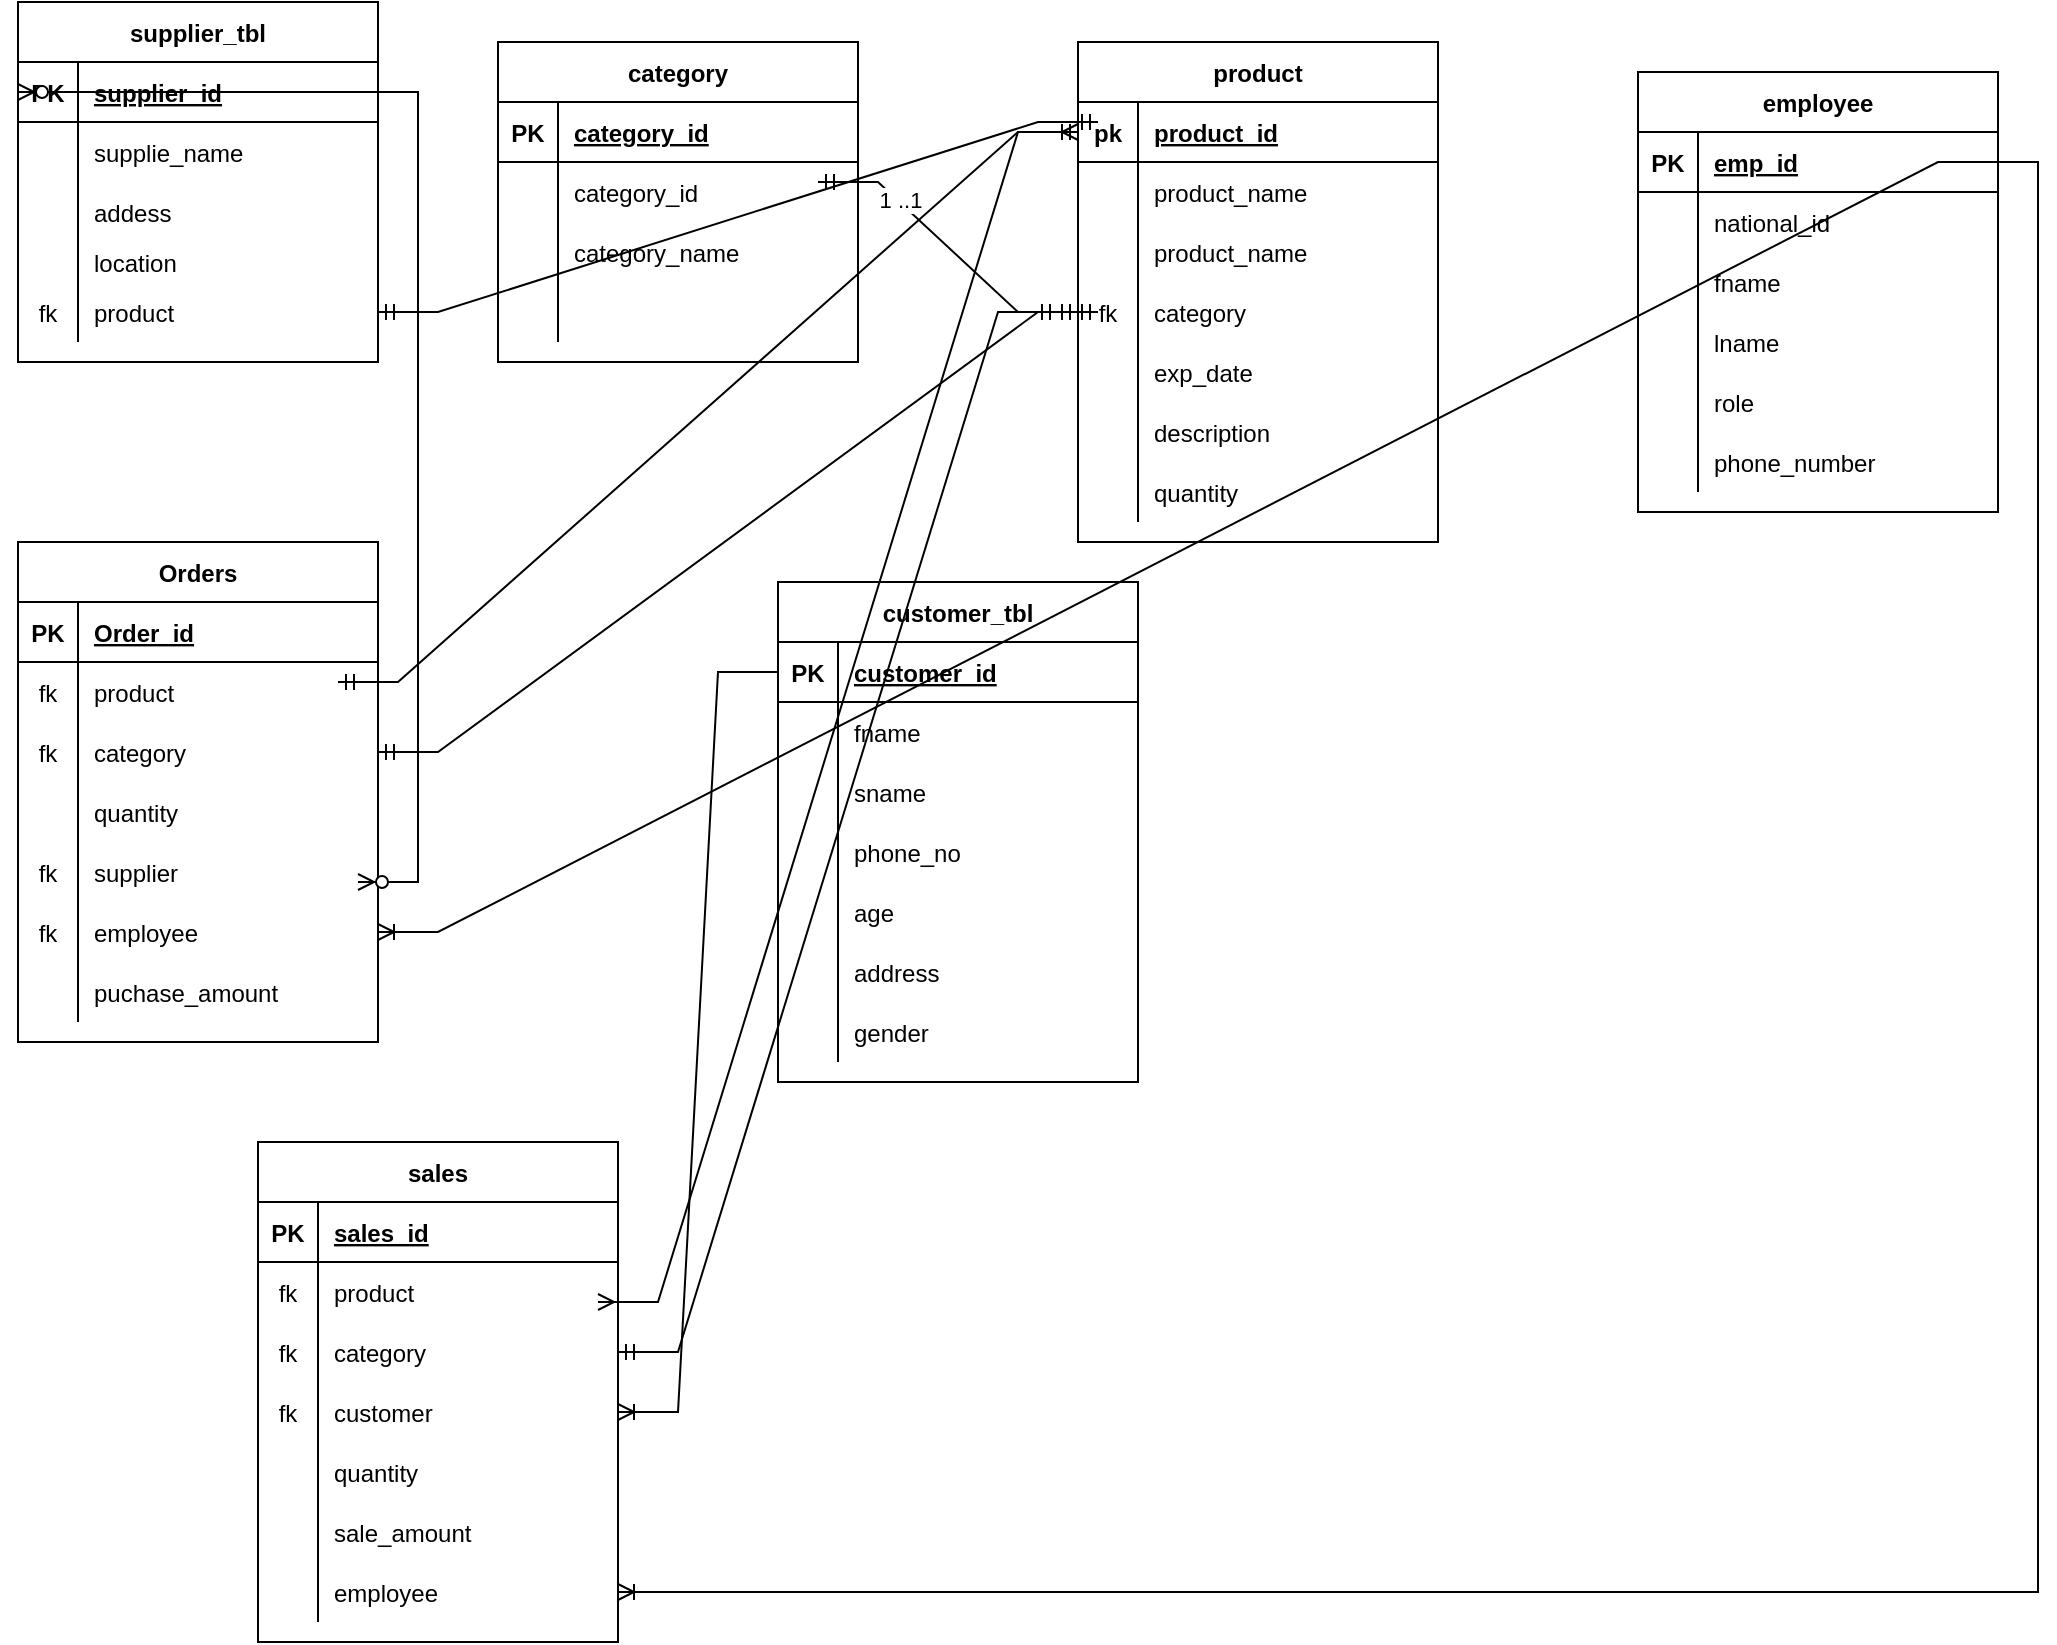 <mxfile version="20.0.1" type="github">
  <diagram id="qyhTEvC6FhaP8bYYuJGq" name="Page-1">
    <mxGraphModel dx="1551" dy="895" grid="1" gridSize="10" guides="1" tooltips="1" connect="1" arrows="1" fold="1" page="1" pageScale="1" pageWidth="3300" pageHeight="4681" math="0" shadow="0">
      <root>
        <mxCell id="0" />
        <mxCell id="1" parent="0" />
        <mxCell id="IPja_RcCMSEiAwIyLmrl-1" value="supplier_tbl" style="shape=table;startSize=30;container=1;collapsible=1;childLayout=tableLayout;fixedRows=1;rowLines=0;fontStyle=1;align=center;resizeLast=1;" parent="1" vertex="1">
          <mxGeometry x="30" y="20" width="180" height="180" as="geometry" />
        </mxCell>
        <mxCell id="IPja_RcCMSEiAwIyLmrl-2" value="" style="shape=tableRow;horizontal=0;startSize=0;swimlaneHead=0;swimlaneBody=0;fillColor=none;collapsible=0;dropTarget=0;points=[[0,0.5],[1,0.5]];portConstraint=eastwest;top=0;left=0;right=0;bottom=1;" parent="IPja_RcCMSEiAwIyLmrl-1" vertex="1">
          <mxGeometry y="30" width="180" height="30" as="geometry" />
        </mxCell>
        <mxCell id="IPja_RcCMSEiAwIyLmrl-3" value="PK" style="shape=partialRectangle;connectable=0;fillColor=none;top=0;left=0;bottom=0;right=0;fontStyle=1;overflow=hidden;" parent="IPja_RcCMSEiAwIyLmrl-2" vertex="1">
          <mxGeometry width="30" height="30" as="geometry">
            <mxRectangle width="30" height="30" as="alternateBounds" />
          </mxGeometry>
        </mxCell>
        <mxCell id="IPja_RcCMSEiAwIyLmrl-4" value="supplier_id" style="shape=partialRectangle;connectable=0;fillColor=none;top=0;left=0;bottom=0;right=0;align=left;spacingLeft=6;fontStyle=5;overflow=hidden;" parent="IPja_RcCMSEiAwIyLmrl-2" vertex="1">
          <mxGeometry x="30" width="150" height="30" as="geometry">
            <mxRectangle width="150" height="30" as="alternateBounds" />
          </mxGeometry>
        </mxCell>
        <mxCell id="IPja_RcCMSEiAwIyLmrl-5" value="" style="shape=tableRow;horizontal=0;startSize=0;swimlaneHead=0;swimlaneBody=0;fillColor=none;collapsible=0;dropTarget=0;points=[[0,0.5],[1,0.5]];portConstraint=eastwest;top=0;left=0;right=0;bottom=0;" parent="IPja_RcCMSEiAwIyLmrl-1" vertex="1">
          <mxGeometry y="60" width="180" height="30" as="geometry" />
        </mxCell>
        <mxCell id="IPja_RcCMSEiAwIyLmrl-6" value="" style="shape=partialRectangle;connectable=0;fillColor=none;top=0;left=0;bottom=0;right=0;editable=1;overflow=hidden;" parent="IPja_RcCMSEiAwIyLmrl-5" vertex="1">
          <mxGeometry width="30" height="30" as="geometry">
            <mxRectangle width="30" height="30" as="alternateBounds" />
          </mxGeometry>
        </mxCell>
        <mxCell id="IPja_RcCMSEiAwIyLmrl-7" value="supplie_name" style="shape=partialRectangle;connectable=0;fillColor=none;top=0;left=0;bottom=0;right=0;align=left;spacingLeft=6;overflow=hidden;" parent="IPja_RcCMSEiAwIyLmrl-5" vertex="1">
          <mxGeometry x="30" width="150" height="30" as="geometry">
            <mxRectangle width="150" height="30" as="alternateBounds" />
          </mxGeometry>
        </mxCell>
        <mxCell id="IPja_RcCMSEiAwIyLmrl-8" value="" style="shape=tableRow;horizontal=0;startSize=0;swimlaneHead=0;swimlaneBody=0;fillColor=none;collapsible=0;dropTarget=0;points=[[0,0.5],[1,0.5]];portConstraint=eastwest;top=0;left=0;right=0;bottom=0;" parent="IPja_RcCMSEiAwIyLmrl-1" vertex="1">
          <mxGeometry y="90" width="180" height="30" as="geometry" />
        </mxCell>
        <mxCell id="IPja_RcCMSEiAwIyLmrl-9" value="" style="shape=partialRectangle;connectable=0;fillColor=none;top=0;left=0;bottom=0;right=0;editable=1;overflow=hidden;" parent="IPja_RcCMSEiAwIyLmrl-8" vertex="1">
          <mxGeometry width="30" height="30" as="geometry">
            <mxRectangle width="30" height="30" as="alternateBounds" />
          </mxGeometry>
        </mxCell>
        <mxCell id="IPja_RcCMSEiAwIyLmrl-10" value="addess" style="shape=partialRectangle;connectable=0;fillColor=none;top=0;left=0;bottom=0;right=0;align=left;spacingLeft=6;overflow=hidden;" parent="IPja_RcCMSEiAwIyLmrl-8" vertex="1">
          <mxGeometry x="30" width="150" height="30" as="geometry">
            <mxRectangle width="150" height="30" as="alternateBounds" />
          </mxGeometry>
        </mxCell>
        <mxCell id="IPja_RcCMSEiAwIyLmrl-11" value="" style="shape=tableRow;horizontal=0;startSize=0;swimlaneHead=0;swimlaneBody=0;fillColor=none;collapsible=0;dropTarget=0;points=[[0,0.5],[1,0.5]];portConstraint=eastwest;top=0;left=0;right=0;bottom=0;" parent="IPja_RcCMSEiAwIyLmrl-1" vertex="1">
          <mxGeometry y="120" width="180" height="20" as="geometry" />
        </mxCell>
        <mxCell id="IPja_RcCMSEiAwIyLmrl-12" value="" style="shape=partialRectangle;connectable=0;fillColor=none;top=0;left=0;bottom=0;right=0;editable=1;overflow=hidden;" parent="IPja_RcCMSEiAwIyLmrl-11" vertex="1">
          <mxGeometry width="30" height="20" as="geometry">
            <mxRectangle width="30" height="20" as="alternateBounds" />
          </mxGeometry>
        </mxCell>
        <mxCell id="IPja_RcCMSEiAwIyLmrl-13" value="location" style="shape=partialRectangle;connectable=0;fillColor=none;top=0;left=0;bottom=0;right=0;align=left;spacingLeft=6;overflow=hidden;" parent="IPja_RcCMSEiAwIyLmrl-11" vertex="1">
          <mxGeometry x="30" width="150" height="20" as="geometry">
            <mxRectangle width="150" height="20" as="alternateBounds" />
          </mxGeometry>
        </mxCell>
        <mxCell id="IPja_RcCMSEiAwIyLmrl-15" value="" style="shape=tableRow;horizontal=0;startSize=0;swimlaneHead=0;swimlaneBody=0;fillColor=none;collapsible=0;dropTarget=0;points=[[0,0.5],[1,0.5]];portConstraint=eastwest;top=0;left=0;right=0;bottom=0;" parent="IPja_RcCMSEiAwIyLmrl-1" vertex="1">
          <mxGeometry y="140" width="180" height="30" as="geometry" />
        </mxCell>
        <mxCell id="IPja_RcCMSEiAwIyLmrl-16" value="fk" style="shape=partialRectangle;connectable=0;fillColor=none;top=0;left=0;bottom=0;right=0;editable=1;overflow=hidden;" parent="IPja_RcCMSEiAwIyLmrl-15" vertex="1">
          <mxGeometry width="30" height="30" as="geometry">
            <mxRectangle width="30" height="30" as="alternateBounds" />
          </mxGeometry>
        </mxCell>
        <mxCell id="IPja_RcCMSEiAwIyLmrl-17" value="product" style="shape=partialRectangle;connectable=0;fillColor=none;top=0;left=0;bottom=0;right=0;align=left;spacingLeft=6;overflow=hidden;" parent="IPja_RcCMSEiAwIyLmrl-15" vertex="1">
          <mxGeometry x="30" width="150" height="30" as="geometry">
            <mxRectangle width="150" height="30" as="alternateBounds" />
          </mxGeometry>
        </mxCell>
        <mxCell id="IPja_RcCMSEiAwIyLmrl-18" value="category" style="shape=table;startSize=30;container=1;collapsible=1;childLayout=tableLayout;fixedRows=1;rowLines=0;fontStyle=1;align=center;resizeLast=1;" parent="1" vertex="1">
          <mxGeometry x="270" y="40" width="180" height="160" as="geometry" />
        </mxCell>
        <mxCell id="IPja_RcCMSEiAwIyLmrl-19" value="" style="shape=tableRow;horizontal=0;startSize=0;swimlaneHead=0;swimlaneBody=0;fillColor=none;collapsible=0;dropTarget=0;points=[[0,0.5],[1,0.5]];portConstraint=eastwest;top=0;left=0;right=0;bottom=1;" parent="IPja_RcCMSEiAwIyLmrl-18" vertex="1">
          <mxGeometry y="30" width="180" height="30" as="geometry" />
        </mxCell>
        <mxCell id="IPja_RcCMSEiAwIyLmrl-20" value="PK" style="shape=partialRectangle;connectable=0;fillColor=none;top=0;left=0;bottom=0;right=0;fontStyle=1;overflow=hidden;" parent="IPja_RcCMSEiAwIyLmrl-19" vertex="1">
          <mxGeometry width="30" height="30" as="geometry">
            <mxRectangle width="30" height="30" as="alternateBounds" />
          </mxGeometry>
        </mxCell>
        <mxCell id="IPja_RcCMSEiAwIyLmrl-21" value="category_id" style="shape=partialRectangle;connectable=0;fillColor=none;top=0;left=0;bottom=0;right=0;align=left;spacingLeft=6;fontStyle=5;overflow=hidden;" parent="IPja_RcCMSEiAwIyLmrl-19" vertex="1">
          <mxGeometry x="30" width="150" height="30" as="geometry">
            <mxRectangle width="150" height="30" as="alternateBounds" />
          </mxGeometry>
        </mxCell>
        <mxCell id="IPja_RcCMSEiAwIyLmrl-22" value="" style="shape=tableRow;horizontal=0;startSize=0;swimlaneHead=0;swimlaneBody=0;fillColor=none;collapsible=0;dropTarget=0;points=[[0,0.5],[1,0.5]];portConstraint=eastwest;top=0;left=0;right=0;bottom=0;" parent="IPja_RcCMSEiAwIyLmrl-18" vertex="1">
          <mxGeometry y="60" width="180" height="30" as="geometry" />
        </mxCell>
        <mxCell id="IPja_RcCMSEiAwIyLmrl-23" value="" style="shape=partialRectangle;connectable=0;fillColor=none;top=0;left=0;bottom=0;right=0;editable=1;overflow=hidden;" parent="IPja_RcCMSEiAwIyLmrl-22" vertex="1">
          <mxGeometry width="30" height="30" as="geometry">
            <mxRectangle width="30" height="30" as="alternateBounds" />
          </mxGeometry>
        </mxCell>
        <mxCell id="IPja_RcCMSEiAwIyLmrl-24" value="category_id" style="shape=partialRectangle;connectable=0;fillColor=none;top=0;left=0;bottom=0;right=0;align=left;spacingLeft=6;overflow=hidden;" parent="IPja_RcCMSEiAwIyLmrl-22" vertex="1">
          <mxGeometry x="30" width="150" height="30" as="geometry">
            <mxRectangle width="150" height="30" as="alternateBounds" />
          </mxGeometry>
        </mxCell>
        <mxCell id="IPja_RcCMSEiAwIyLmrl-25" value="" style="shape=tableRow;horizontal=0;startSize=0;swimlaneHead=0;swimlaneBody=0;fillColor=none;collapsible=0;dropTarget=0;points=[[0,0.5],[1,0.5]];portConstraint=eastwest;top=0;left=0;right=0;bottom=0;" parent="IPja_RcCMSEiAwIyLmrl-18" vertex="1">
          <mxGeometry y="90" width="180" height="30" as="geometry" />
        </mxCell>
        <mxCell id="IPja_RcCMSEiAwIyLmrl-26" value="" style="shape=partialRectangle;connectable=0;fillColor=none;top=0;left=0;bottom=0;right=0;editable=1;overflow=hidden;" parent="IPja_RcCMSEiAwIyLmrl-25" vertex="1">
          <mxGeometry width="30" height="30" as="geometry">
            <mxRectangle width="30" height="30" as="alternateBounds" />
          </mxGeometry>
        </mxCell>
        <mxCell id="IPja_RcCMSEiAwIyLmrl-27" value="category_name" style="shape=partialRectangle;connectable=0;fillColor=none;top=0;left=0;bottom=0;right=0;align=left;spacingLeft=6;overflow=hidden;" parent="IPja_RcCMSEiAwIyLmrl-25" vertex="1">
          <mxGeometry x="30" width="150" height="30" as="geometry">
            <mxRectangle width="150" height="30" as="alternateBounds" />
          </mxGeometry>
        </mxCell>
        <mxCell id="IPja_RcCMSEiAwIyLmrl-28" value="" style="shape=tableRow;horizontal=0;startSize=0;swimlaneHead=0;swimlaneBody=0;fillColor=none;collapsible=0;dropTarget=0;points=[[0,0.5],[1,0.5]];portConstraint=eastwest;top=0;left=0;right=0;bottom=0;" parent="IPja_RcCMSEiAwIyLmrl-18" vertex="1">
          <mxGeometry y="120" width="180" height="30" as="geometry" />
        </mxCell>
        <mxCell id="IPja_RcCMSEiAwIyLmrl-29" value="" style="shape=partialRectangle;connectable=0;fillColor=none;top=0;left=0;bottom=0;right=0;editable=1;overflow=hidden;" parent="IPja_RcCMSEiAwIyLmrl-28" vertex="1">
          <mxGeometry width="30" height="30" as="geometry">
            <mxRectangle width="30" height="30" as="alternateBounds" />
          </mxGeometry>
        </mxCell>
        <mxCell id="IPja_RcCMSEiAwIyLmrl-30" value="" style="shape=partialRectangle;connectable=0;fillColor=none;top=0;left=0;bottom=0;right=0;align=left;spacingLeft=6;overflow=hidden;" parent="IPja_RcCMSEiAwIyLmrl-28" vertex="1">
          <mxGeometry x="30" width="150" height="30" as="geometry">
            <mxRectangle width="150" height="30" as="alternateBounds" />
          </mxGeometry>
        </mxCell>
        <mxCell id="IPja_RcCMSEiAwIyLmrl-31" value="product" style="shape=table;startSize=30;container=1;collapsible=1;childLayout=tableLayout;fixedRows=1;rowLines=0;fontStyle=1;align=center;resizeLast=1;" parent="1" vertex="1">
          <mxGeometry x="560" y="40" width="180" height="250" as="geometry" />
        </mxCell>
        <mxCell id="IPja_RcCMSEiAwIyLmrl-32" value="" style="shape=tableRow;horizontal=0;startSize=0;swimlaneHead=0;swimlaneBody=0;fillColor=none;collapsible=0;dropTarget=0;points=[[0,0.5],[1,0.5]];portConstraint=eastwest;top=0;left=0;right=0;bottom=1;" parent="IPja_RcCMSEiAwIyLmrl-31" vertex="1">
          <mxGeometry y="30" width="180" height="30" as="geometry" />
        </mxCell>
        <mxCell id="IPja_RcCMSEiAwIyLmrl-33" value="pk" style="shape=partialRectangle;connectable=0;fillColor=none;top=0;left=0;bottom=0;right=0;fontStyle=1;overflow=hidden;" parent="IPja_RcCMSEiAwIyLmrl-32" vertex="1">
          <mxGeometry width="30" height="30" as="geometry">
            <mxRectangle width="30" height="30" as="alternateBounds" />
          </mxGeometry>
        </mxCell>
        <mxCell id="IPja_RcCMSEiAwIyLmrl-34" value="product_id" style="shape=partialRectangle;connectable=0;fillColor=none;top=0;left=0;bottom=0;right=0;align=left;spacingLeft=6;fontStyle=5;overflow=hidden;" parent="IPja_RcCMSEiAwIyLmrl-32" vertex="1">
          <mxGeometry x="30" width="150" height="30" as="geometry">
            <mxRectangle width="150" height="30" as="alternateBounds" />
          </mxGeometry>
        </mxCell>
        <mxCell id="IPja_RcCMSEiAwIyLmrl-35" value="" style="shape=tableRow;horizontal=0;startSize=0;swimlaneHead=0;swimlaneBody=0;fillColor=none;collapsible=0;dropTarget=0;points=[[0,0.5],[1,0.5]];portConstraint=eastwest;top=0;left=0;right=0;bottom=0;" parent="IPja_RcCMSEiAwIyLmrl-31" vertex="1">
          <mxGeometry y="60" width="180" height="30" as="geometry" />
        </mxCell>
        <mxCell id="IPja_RcCMSEiAwIyLmrl-36" value="" style="shape=partialRectangle;connectable=0;fillColor=none;top=0;left=0;bottom=0;right=0;editable=1;overflow=hidden;" parent="IPja_RcCMSEiAwIyLmrl-35" vertex="1">
          <mxGeometry width="30" height="30" as="geometry">
            <mxRectangle width="30" height="30" as="alternateBounds" />
          </mxGeometry>
        </mxCell>
        <mxCell id="IPja_RcCMSEiAwIyLmrl-37" value="product_name" style="shape=partialRectangle;connectable=0;fillColor=none;top=0;left=0;bottom=0;right=0;align=left;spacingLeft=6;overflow=hidden;" parent="IPja_RcCMSEiAwIyLmrl-35" vertex="1">
          <mxGeometry x="30" width="150" height="30" as="geometry">
            <mxRectangle width="150" height="30" as="alternateBounds" />
          </mxGeometry>
        </mxCell>
        <mxCell id="IPja_RcCMSEiAwIyLmrl-38" value="" style="shape=tableRow;horizontal=0;startSize=0;swimlaneHead=0;swimlaneBody=0;fillColor=none;collapsible=0;dropTarget=0;points=[[0,0.5],[1,0.5]];portConstraint=eastwest;top=0;left=0;right=0;bottom=0;" parent="IPja_RcCMSEiAwIyLmrl-31" vertex="1">
          <mxGeometry y="90" width="180" height="30" as="geometry" />
        </mxCell>
        <mxCell id="IPja_RcCMSEiAwIyLmrl-39" value="" style="shape=partialRectangle;connectable=0;fillColor=none;top=0;left=0;bottom=0;right=0;editable=1;overflow=hidden;" parent="IPja_RcCMSEiAwIyLmrl-38" vertex="1">
          <mxGeometry width="30" height="30" as="geometry">
            <mxRectangle width="30" height="30" as="alternateBounds" />
          </mxGeometry>
        </mxCell>
        <mxCell id="IPja_RcCMSEiAwIyLmrl-40" value="product_name" style="shape=partialRectangle;connectable=0;fillColor=none;top=0;left=0;bottom=0;right=0;align=left;spacingLeft=6;overflow=hidden;" parent="IPja_RcCMSEiAwIyLmrl-38" vertex="1">
          <mxGeometry x="30" width="150" height="30" as="geometry">
            <mxRectangle width="150" height="30" as="alternateBounds" />
          </mxGeometry>
        </mxCell>
        <mxCell id="IPja_RcCMSEiAwIyLmrl-41" value="" style="shape=tableRow;horizontal=0;startSize=0;swimlaneHead=0;swimlaneBody=0;fillColor=none;collapsible=0;dropTarget=0;points=[[0,0.5],[1,0.5]];portConstraint=eastwest;top=0;left=0;right=0;bottom=0;" parent="IPja_RcCMSEiAwIyLmrl-31" vertex="1">
          <mxGeometry y="120" width="180" height="30" as="geometry" />
        </mxCell>
        <mxCell id="IPja_RcCMSEiAwIyLmrl-42" value="fk" style="shape=partialRectangle;connectable=0;fillColor=none;top=0;left=0;bottom=0;right=0;editable=1;overflow=hidden;" parent="IPja_RcCMSEiAwIyLmrl-41" vertex="1">
          <mxGeometry width="30" height="30" as="geometry">
            <mxRectangle width="30" height="30" as="alternateBounds" />
          </mxGeometry>
        </mxCell>
        <mxCell id="IPja_RcCMSEiAwIyLmrl-43" value="category" style="shape=partialRectangle;connectable=0;fillColor=none;top=0;left=0;bottom=0;right=0;align=left;spacingLeft=6;overflow=hidden;" parent="IPja_RcCMSEiAwIyLmrl-41" vertex="1">
          <mxGeometry x="30" width="150" height="30" as="geometry">
            <mxRectangle width="150" height="30" as="alternateBounds" />
          </mxGeometry>
        </mxCell>
        <mxCell id="IPja_RcCMSEiAwIyLmrl-44" value="" style="shape=tableRow;horizontal=0;startSize=0;swimlaneHead=0;swimlaneBody=0;fillColor=none;collapsible=0;dropTarget=0;points=[[0,0.5],[1,0.5]];portConstraint=eastwest;top=0;left=0;right=0;bottom=0;" parent="IPja_RcCMSEiAwIyLmrl-31" vertex="1">
          <mxGeometry y="150" width="180" height="30" as="geometry" />
        </mxCell>
        <mxCell id="IPja_RcCMSEiAwIyLmrl-45" value="" style="shape=partialRectangle;connectable=0;fillColor=none;top=0;left=0;bottom=0;right=0;editable=1;overflow=hidden;" parent="IPja_RcCMSEiAwIyLmrl-44" vertex="1">
          <mxGeometry width="30" height="30" as="geometry">
            <mxRectangle width="30" height="30" as="alternateBounds" />
          </mxGeometry>
        </mxCell>
        <mxCell id="IPja_RcCMSEiAwIyLmrl-46" value="exp_date" style="shape=partialRectangle;connectable=0;fillColor=none;top=0;left=0;bottom=0;right=0;align=left;spacingLeft=6;overflow=hidden;" parent="IPja_RcCMSEiAwIyLmrl-44" vertex="1">
          <mxGeometry x="30" width="150" height="30" as="geometry">
            <mxRectangle width="150" height="30" as="alternateBounds" />
          </mxGeometry>
        </mxCell>
        <mxCell id="IPja_RcCMSEiAwIyLmrl-47" value="" style="shape=tableRow;horizontal=0;startSize=0;swimlaneHead=0;swimlaneBody=0;fillColor=none;collapsible=0;dropTarget=0;points=[[0,0.5],[1,0.5]];portConstraint=eastwest;top=0;left=0;right=0;bottom=0;" parent="IPja_RcCMSEiAwIyLmrl-31" vertex="1">
          <mxGeometry y="180" width="180" height="30" as="geometry" />
        </mxCell>
        <mxCell id="IPja_RcCMSEiAwIyLmrl-48" value="" style="shape=partialRectangle;connectable=0;fillColor=none;top=0;left=0;bottom=0;right=0;editable=1;overflow=hidden;" parent="IPja_RcCMSEiAwIyLmrl-47" vertex="1">
          <mxGeometry width="30" height="30" as="geometry">
            <mxRectangle width="30" height="30" as="alternateBounds" />
          </mxGeometry>
        </mxCell>
        <mxCell id="IPja_RcCMSEiAwIyLmrl-49" value="description" style="shape=partialRectangle;connectable=0;fillColor=none;top=0;left=0;bottom=0;right=0;align=left;spacingLeft=6;overflow=hidden;" parent="IPja_RcCMSEiAwIyLmrl-47" vertex="1">
          <mxGeometry x="30" width="150" height="30" as="geometry">
            <mxRectangle width="150" height="30" as="alternateBounds" />
          </mxGeometry>
        </mxCell>
        <mxCell id="IPja_RcCMSEiAwIyLmrl-50" value="" style="shape=tableRow;horizontal=0;startSize=0;swimlaneHead=0;swimlaneBody=0;fillColor=none;collapsible=0;dropTarget=0;points=[[0,0.5],[1,0.5]];portConstraint=eastwest;top=0;left=0;right=0;bottom=0;" parent="IPja_RcCMSEiAwIyLmrl-31" vertex="1">
          <mxGeometry y="210" width="180" height="30" as="geometry" />
        </mxCell>
        <mxCell id="IPja_RcCMSEiAwIyLmrl-51" value="" style="shape=partialRectangle;connectable=0;fillColor=none;top=0;left=0;bottom=0;right=0;editable=1;overflow=hidden;" parent="IPja_RcCMSEiAwIyLmrl-50" vertex="1">
          <mxGeometry width="30" height="30" as="geometry">
            <mxRectangle width="30" height="30" as="alternateBounds" />
          </mxGeometry>
        </mxCell>
        <mxCell id="IPja_RcCMSEiAwIyLmrl-52" value="quantity" style="shape=partialRectangle;connectable=0;fillColor=none;top=0;left=0;bottom=0;right=0;align=left;spacingLeft=6;overflow=hidden;" parent="IPja_RcCMSEiAwIyLmrl-50" vertex="1">
          <mxGeometry x="30" width="150" height="30" as="geometry">
            <mxRectangle width="150" height="30" as="alternateBounds" />
          </mxGeometry>
        </mxCell>
        <mxCell id="IPja_RcCMSEiAwIyLmrl-53" value="Orders" style="shape=table;startSize=30;container=1;collapsible=1;childLayout=tableLayout;fixedRows=1;rowLines=0;fontStyle=1;align=center;resizeLast=1;" parent="1" vertex="1">
          <mxGeometry x="30" y="290" width="180" height="250" as="geometry" />
        </mxCell>
        <mxCell id="IPja_RcCMSEiAwIyLmrl-54" value="" style="shape=tableRow;horizontal=0;startSize=0;swimlaneHead=0;swimlaneBody=0;fillColor=none;collapsible=0;dropTarget=0;points=[[0,0.5],[1,0.5]];portConstraint=eastwest;top=0;left=0;right=0;bottom=1;" parent="IPja_RcCMSEiAwIyLmrl-53" vertex="1">
          <mxGeometry y="30" width="180" height="30" as="geometry" />
        </mxCell>
        <mxCell id="IPja_RcCMSEiAwIyLmrl-55" value="PK" style="shape=partialRectangle;connectable=0;fillColor=none;top=0;left=0;bottom=0;right=0;fontStyle=1;overflow=hidden;" parent="IPja_RcCMSEiAwIyLmrl-54" vertex="1">
          <mxGeometry width="30" height="30" as="geometry">
            <mxRectangle width="30" height="30" as="alternateBounds" />
          </mxGeometry>
        </mxCell>
        <mxCell id="IPja_RcCMSEiAwIyLmrl-56" value="Order_id" style="shape=partialRectangle;connectable=0;fillColor=none;top=0;left=0;bottom=0;right=0;align=left;spacingLeft=6;fontStyle=5;overflow=hidden;" parent="IPja_RcCMSEiAwIyLmrl-54" vertex="1">
          <mxGeometry x="30" width="150" height="30" as="geometry">
            <mxRectangle width="150" height="30" as="alternateBounds" />
          </mxGeometry>
        </mxCell>
        <mxCell id="IPja_RcCMSEiAwIyLmrl-57" value="" style="shape=tableRow;horizontal=0;startSize=0;swimlaneHead=0;swimlaneBody=0;fillColor=none;collapsible=0;dropTarget=0;points=[[0,0.5],[1,0.5]];portConstraint=eastwest;top=0;left=0;right=0;bottom=0;" parent="IPja_RcCMSEiAwIyLmrl-53" vertex="1">
          <mxGeometry y="60" width="180" height="30" as="geometry" />
        </mxCell>
        <mxCell id="IPja_RcCMSEiAwIyLmrl-58" value="fk" style="shape=partialRectangle;connectable=0;fillColor=none;top=0;left=0;bottom=0;right=0;editable=1;overflow=hidden;" parent="IPja_RcCMSEiAwIyLmrl-57" vertex="1">
          <mxGeometry width="30" height="30" as="geometry">
            <mxRectangle width="30" height="30" as="alternateBounds" />
          </mxGeometry>
        </mxCell>
        <mxCell id="IPja_RcCMSEiAwIyLmrl-59" value="product" style="shape=partialRectangle;connectable=0;fillColor=none;top=0;left=0;bottom=0;right=0;align=left;spacingLeft=6;overflow=hidden;" parent="IPja_RcCMSEiAwIyLmrl-57" vertex="1">
          <mxGeometry x="30" width="150" height="30" as="geometry">
            <mxRectangle width="150" height="30" as="alternateBounds" />
          </mxGeometry>
        </mxCell>
        <mxCell id="IPja_RcCMSEiAwIyLmrl-60" value="" style="shape=tableRow;horizontal=0;startSize=0;swimlaneHead=0;swimlaneBody=0;fillColor=none;collapsible=0;dropTarget=0;points=[[0,0.5],[1,0.5]];portConstraint=eastwest;top=0;left=0;right=0;bottom=0;" parent="IPja_RcCMSEiAwIyLmrl-53" vertex="1">
          <mxGeometry y="90" width="180" height="30" as="geometry" />
        </mxCell>
        <mxCell id="IPja_RcCMSEiAwIyLmrl-61" value="fk" style="shape=partialRectangle;connectable=0;fillColor=none;top=0;left=0;bottom=0;right=0;editable=1;overflow=hidden;" parent="IPja_RcCMSEiAwIyLmrl-60" vertex="1">
          <mxGeometry width="30" height="30" as="geometry">
            <mxRectangle width="30" height="30" as="alternateBounds" />
          </mxGeometry>
        </mxCell>
        <mxCell id="IPja_RcCMSEiAwIyLmrl-62" value="category" style="shape=partialRectangle;connectable=0;fillColor=none;top=0;left=0;bottom=0;right=0;align=left;spacingLeft=6;overflow=hidden;" parent="IPja_RcCMSEiAwIyLmrl-60" vertex="1">
          <mxGeometry x="30" width="150" height="30" as="geometry">
            <mxRectangle width="150" height="30" as="alternateBounds" />
          </mxGeometry>
        </mxCell>
        <mxCell id="IPja_RcCMSEiAwIyLmrl-63" value="" style="shape=tableRow;horizontal=0;startSize=0;swimlaneHead=0;swimlaneBody=0;fillColor=none;collapsible=0;dropTarget=0;points=[[0,0.5],[1,0.5]];portConstraint=eastwest;top=0;left=0;right=0;bottom=0;" parent="IPja_RcCMSEiAwIyLmrl-53" vertex="1">
          <mxGeometry y="120" width="180" height="30" as="geometry" />
        </mxCell>
        <mxCell id="IPja_RcCMSEiAwIyLmrl-64" value="" style="shape=partialRectangle;connectable=0;fillColor=none;top=0;left=0;bottom=0;right=0;editable=1;overflow=hidden;" parent="IPja_RcCMSEiAwIyLmrl-63" vertex="1">
          <mxGeometry width="30" height="30" as="geometry">
            <mxRectangle width="30" height="30" as="alternateBounds" />
          </mxGeometry>
        </mxCell>
        <mxCell id="IPja_RcCMSEiAwIyLmrl-65" value="quantity" style="shape=partialRectangle;connectable=0;fillColor=none;top=0;left=0;bottom=0;right=0;align=left;spacingLeft=6;overflow=hidden;" parent="IPja_RcCMSEiAwIyLmrl-63" vertex="1">
          <mxGeometry x="30" width="150" height="30" as="geometry">
            <mxRectangle width="150" height="30" as="alternateBounds" />
          </mxGeometry>
        </mxCell>
        <mxCell id="IPja_RcCMSEiAwIyLmrl-66" value="" style="shape=tableRow;horizontal=0;startSize=0;swimlaneHead=0;swimlaneBody=0;fillColor=none;collapsible=0;dropTarget=0;points=[[0,0.5],[1,0.5]];portConstraint=eastwest;top=0;left=0;right=0;bottom=0;" parent="IPja_RcCMSEiAwIyLmrl-53" vertex="1">
          <mxGeometry y="150" width="180" height="30" as="geometry" />
        </mxCell>
        <mxCell id="IPja_RcCMSEiAwIyLmrl-67" value="fk" style="shape=partialRectangle;connectable=0;fillColor=none;top=0;left=0;bottom=0;right=0;editable=1;overflow=hidden;" parent="IPja_RcCMSEiAwIyLmrl-66" vertex="1">
          <mxGeometry width="30" height="30" as="geometry">
            <mxRectangle width="30" height="30" as="alternateBounds" />
          </mxGeometry>
        </mxCell>
        <mxCell id="IPja_RcCMSEiAwIyLmrl-68" value="supplier" style="shape=partialRectangle;connectable=0;fillColor=none;top=0;left=0;bottom=0;right=0;align=left;spacingLeft=6;overflow=hidden;" parent="IPja_RcCMSEiAwIyLmrl-66" vertex="1">
          <mxGeometry x="30" width="150" height="30" as="geometry">
            <mxRectangle width="150" height="30" as="alternateBounds" />
          </mxGeometry>
        </mxCell>
        <mxCell id="IPja_RcCMSEiAwIyLmrl-69" value="" style="shape=tableRow;horizontal=0;startSize=0;swimlaneHead=0;swimlaneBody=0;fillColor=none;collapsible=0;dropTarget=0;points=[[0,0.5],[1,0.5]];portConstraint=eastwest;top=0;left=0;right=0;bottom=0;" parent="IPja_RcCMSEiAwIyLmrl-53" vertex="1">
          <mxGeometry y="180" width="180" height="30" as="geometry" />
        </mxCell>
        <mxCell id="IPja_RcCMSEiAwIyLmrl-70" value="fk" style="shape=partialRectangle;connectable=0;fillColor=none;top=0;left=0;bottom=0;right=0;editable=1;overflow=hidden;" parent="IPja_RcCMSEiAwIyLmrl-69" vertex="1">
          <mxGeometry width="30" height="30" as="geometry">
            <mxRectangle width="30" height="30" as="alternateBounds" />
          </mxGeometry>
        </mxCell>
        <mxCell id="IPja_RcCMSEiAwIyLmrl-71" value="employee" style="shape=partialRectangle;connectable=0;fillColor=none;top=0;left=0;bottom=0;right=0;align=left;spacingLeft=6;overflow=hidden;" parent="IPja_RcCMSEiAwIyLmrl-69" vertex="1">
          <mxGeometry x="30" width="150" height="30" as="geometry">
            <mxRectangle width="150" height="30" as="alternateBounds" />
          </mxGeometry>
        </mxCell>
        <mxCell id="05cUomrDpqVkAjIwC5Tw-8" value="" style="shape=tableRow;horizontal=0;startSize=0;swimlaneHead=0;swimlaneBody=0;fillColor=none;collapsible=0;dropTarget=0;points=[[0,0.5],[1,0.5]];portConstraint=eastwest;top=0;left=0;right=0;bottom=0;" vertex="1" parent="IPja_RcCMSEiAwIyLmrl-53">
          <mxGeometry y="210" width="180" height="30" as="geometry" />
        </mxCell>
        <mxCell id="05cUomrDpqVkAjIwC5Tw-9" value="" style="shape=partialRectangle;connectable=0;fillColor=none;top=0;left=0;bottom=0;right=0;editable=1;overflow=hidden;" vertex="1" parent="05cUomrDpqVkAjIwC5Tw-8">
          <mxGeometry width="30" height="30" as="geometry">
            <mxRectangle width="30" height="30" as="alternateBounds" />
          </mxGeometry>
        </mxCell>
        <mxCell id="05cUomrDpqVkAjIwC5Tw-10" value="puchase_amount" style="shape=partialRectangle;connectable=0;fillColor=none;top=0;left=0;bottom=0;right=0;align=left;spacingLeft=6;overflow=hidden;" vertex="1" parent="05cUomrDpqVkAjIwC5Tw-8">
          <mxGeometry x="30" width="150" height="30" as="geometry">
            <mxRectangle width="150" height="30" as="alternateBounds" />
          </mxGeometry>
        </mxCell>
        <mxCell id="IPja_RcCMSEiAwIyLmrl-72" value="employee" style="shape=table;startSize=30;container=1;collapsible=1;childLayout=tableLayout;fixedRows=1;rowLines=0;fontStyle=1;align=center;resizeLast=1;" parent="1" vertex="1">
          <mxGeometry x="840" y="55" width="180" height="220" as="geometry" />
        </mxCell>
        <mxCell id="IPja_RcCMSEiAwIyLmrl-73" value="" style="shape=tableRow;horizontal=0;startSize=0;swimlaneHead=0;swimlaneBody=0;fillColor=none;collapsible=0;dropTarget=0;points=[[0,0.5],[1,0.5]];portConstraint=eastwest;top=0;left=0;right=0;bottom=1;" parent="IPja_RcCMSEiAwIyLmrl-72" vertex="1">
          <mxGeometry y="30" width="180" height="30" as="geometry" />
        </mxCell>
        <mxCell id="IPja_RcCMSEiAwIyLmrl-74" value="PK" style="shape=partialRectangle;connectable=0;fillColor=none;top=0;left=0;bottom=0;right=0;fontStyle=1;overflow=hidden;" parent="IPja_RcCMSEiAwIyLmrl-73" vertex="1">
          <mxGeometry width="30" height="30" as="geometry">
            <mxRectangle width="30" height="30" as="alternateBounds" />
          </mxGeometry>
        </mxCell>
        <mxCell id="IPja_RcCMSEiAwIyLmrl-75" value="emp_id" style="shape=partialRectangle;connectable=0;fillColor=none;top=0;left=0;bottom=0;right=0;align=left;spacingLeft=6;fontStyle=5;overflow=hidden;" parent="IPja_RcCMSEiAwIyLmrl-73" vertex="1">
          <mxGeometry x="30" width="150" height="30" as="geometry">
            <mxRectangle width="150" height="30" as="alternateBounds" />
          </mxGeometry>
        </mxCell>
        <mxCell id="IPja_RcCMSEiAwIyLmrl-76" value="" style="shape=tableRow;horizontal=0;startSize=0;swimlaneHead=0;swimlaneBody=0;fillColor=none;collapsible=0;dropTarget=0;points=[[0,0.5],[1,0.5]];portConstraint=eastwest;top=0;left=0;right=0;bottom=0;" parent="IPja_RcCMSEiAwIyLmrl-72" vertex="1">
          <mxGeometry y="60" width="180" height="30" as="geometry" />
        </mxCell>
        <mxCell id="IPja_RcCMSEiAwIyLmrl-77" value="" style="shape=partialRectangle;connectable=0;fillColor=none;top=0;left=0;bottom=0;right=0;editable=1;overflow=hidden;" parent="IPja_RcCMSEiAwIyLmrl-76" vertex="1">
          <mxGeometry width="30" height="30" as="geometry">
            <mxRectangle width="30" height="30" as="alternateBounds" />
          </mxGeometry>
        </mxCell>
        <mxCell id="IPja_RcCMSEiAwIyLmrl-78" value="national_id" style="shape=partialRectangle;connectable=0;fillColor=none;top=0;left=0;bottom=0;right=0;align=left;spacingLeft=6;overflow=hidden;" parent="IPja_RcCMSEiAwIyLmrl-76" vertex="1">
          <mxGeometry x="30" width="150" height="30" as="geometry">
            <mxRectangle width="150" height="30" as="alternateBounds" />
          </mxGeometry>
        </mxCell>
        <mxCell id="IPja_RcCMSEiAwIyLmrl-79" value="" style="shape=tableRow;horizontal=0;startSize=0;swimlaneHead=0;swimlaneBody=0;fillColor=none;collapsible=0;dropTarget=0;points=[[0,0.5],[1,0.5]];portConstraint=eastwest;top=0;left=0;right=0;bottom=0;" parent="IPja_RcCMSEiAwIyLmrl-72" vertex="1">
          <mxGeometry y="90" width="180" height="30" as="geometry" />
        </mxCell>
        <mxCell id="IPja_RcCMSEiAwIyLmrl-80" value="" style="shape=partialRectangle;connectable=0;fillColor=none;top=0;left=0;bottom=0;right=0;editable=1;overflow=hidden;" parent="IPja_RcCMSEiAwIyLmrl-79" vertex="1">
          <mxGeometry width="30" height="30" as="geometry">
            <mxRectangle width="30" height="30" as="alternateBounds" />
          </mxGeometry>
        </mxCell>
        <mxCell id="IPja_RcCMSEiAwIyLmrl-81" value="fname" style="shape=partialRectangle;connectable=0;fillColor=none;top=0;left=0;bottom=0;right=0;align=left;spacingLeft=6;overflow=hidden;" parent="IPja_RcCMSEiAwIyLmrl-79" vertex="1">
          <mxGeometry x="30" width="150" height="30" as="geometry">
            <mxRectangle width="150" height="30" as="alternateBounds" />
          </mxGeometry>
        </mxCell>
        <mxCell id="IPja_RcCMSEiAwIyLmrl-82" value="" style="shape=tableRow;horizontal=0;startSize=0;swimlaneHead=0;swimlaneBody=0;fillColor=none;collapsible=0;dropTarget=0;points=[[0,0.5],[1,0.5]];portConstraint=eastwest;top=0;left=0;right=0;bottom=0;" parent="IPja_RcCMSEiAwIyLmrl-72" vertex="1">
          <mxGeometry y="120" width="180" height="30" as="geometry" />
        </mxCell>
        <mxCell id="IPja_RcCMSEiAwIyLmrl-83" value="" style="shape=partialRectangle;connectable=0;fillColor=none;top=0;left=0;bottom=0;right=0;editable=1;overflow=hidden;" parent="IPja_RcCMSEiAwIyLmrl-82" vertex="1">
          <mxGeometry width="30" height="30" as="geometry">
            <mxRectangle width="30" height="30" as="alternateBounds" />
          </mxGeometry>
        </mxCell>
        <mxCell id="IPja_RcCMSEiAwIyLmrl-84" value="lname" style="shape=partialRectangle;connectable=0;fillColor=none;top=0;left=0;bottom=0;right=0;align=left;spacingLeft=6;overflow=hidden;" parent="IPja_RcCMSEiAwIyLmrl-82" vertex="1">
          <mxGeometry x="30" width="150" height="30" as="geometry">
            <mxRectangle width="150" height="30" as="alternateBounds" />
          </mxGeometry>
        </mxCell>
        <mxCell id="IPja_RcCMSEiAwIyLmrl-85" value="" style="shape=tableRow;horizontal=0;startSize=0;swimlaneHead=0;swimlaneBody=0;fillColor=none;collapsible=0;dropTarget=0;points=[[0,0.5],[1,0.5]];portConstraint=eastwest;top=0;left=0;right=0;bottom=0;" parent="IPja_RcCMSEiAwIyLmrl-72" vertex="1">
          <mxGeometry y="150" width="180" height="30" as="geometry" />
        </mxCell>
        <mxCell id="IPja_RcCMSEiAwIyLmrl-86" value="" style="shape=partialRectangle;connectable=0;fillColor=none;top=0;left=0;bottom=0;right=0;editable=1;overflow=hidden;" parent="IPja_RcCMSEiAwIyLmrl-85" vertex="1">
          <mxGeometry width="30" height="30" as="geometry">
            <mxRectangle width="30" height="30" as="alternateBounds" />
          </mxGeometry>
        </mxCell>
        <mxCell id="IPja_RcCMSEiAwIyLmrl-87" value="role" style="shape=partialRectangle;connectable=0;fillColor=none;top=0;left=0;bottom=0;right=0;align=left;spacingLeft=6;overflow=hidden;" parent="IPja_RcCMSEiAwIyLmrl-85" vertex="1">
          <mxGeometry x="30" width="150" height="30" as="geometry">
            <mxRectangle width="150" height="30" as="alternateBounds" />
          </mxGeometry>
        </mxCell>
        <mxCell id="IPja_RcCMSEiAwIyLmrl-88" value="" style="shape=tableRow;horizontal=0;startSize=0;swimlaneHead=0;swimlaneBody=0;fillColor=none;collapsible=0;dropTarget=0;points=[[0,0.5],[1,0.5]];portConstraint=eastwest;top=0;left=0;right=0;bottom=0;" parent="IPja_RcCMSEiAwIyLmrl-72" vertex="1">
          <mxGeometry y="180" width="180" height="30" as="geometry" />
        </mxCell>
        <mxCell id="IPja_RcCMSEiAwIyLmrl-89" value="" style="shape=partialRectangle;connectable=0;fillColor=none;top=0;left=0;bottom=0;right=0;editable=1;overflow=hidden;" parent="IPja_RcCMSEiAwIyLmrl-88" vertex="1">
          <mxGeometry width="30" height="30" as="geometry">
            <mxRectangle width="30" height="30" as="alternateBounds" />
          </mxGeometry>
        </mxCell>
        <mxCell id="IPja_RcCMSEiAwIyLmrl-90" value="phone_number" style="shape=partialRectangle;connectable=0;fillColor=none;top=0;left=0;bottom=0;right=0;align=left;spacingLeft=6;overflow=hidden;" parent="IPja_RcCMSEiAwIyLmrl-88" vertex="1">
          <mxGeometry x="30" width="150" height="30" as="geometry">
            <mxRectangle width="150" height="30" as="alternateBounds" />
          </mxGeometry>
        </mxCell>
        <mxCell id="IPja_RcCMSEiAwIyLmrl-91" value="sales" style="shape=table;startSize=30;container=1;collapsible=1;childLayout=tableLayout;fixedRows=1;rowLines=0;fontStyle=1;align=center;resizeLast=1;" parent="1" vertex="1">
          <mxGeometry x="150" y="590" width="180" height="250" as="geometry" />
        </mxCell>
        <mxCell id="IPja_RcCMSEiAwIyLmrl-92" value="" style="shape=tableRow;horizontal=0;startSize=0;swimlaneHead=0;swimlaneBody=0;fillColor=none;collapsible=0;dropTarget=0;points=[[0,0.5],[1,0.5]];portConstraint=eastwest;top=0;left=0;right=0;bottom=1;" parent="IPja_RcCMSEiAwIyLmrl-91" vertex="1">
          <mxGeometry y="30" width="180" height="30" as="geometry" />
        </mxCell>
        <mxCell id="IPja_RcCMSEiAwIyLmrl-93" value="PK" style="shape=partialRectangle;connectable=0;fillColor=none;top=0;left=0;bottom=0;right=0;fontStyle=1;overflow=hidden;" parent="IPja_RcCMSEiAwIyLmrl-92" vertex="1">
          <mxGeometry width="30" height="30" as="geometry">
            <mxRectangle width="30" height="30" as="alternateBounds" />
          </mxGeometry>
        </mxCell>
        <mxCell id="IPja_RcCMSEiAwIyLmrl-94" value="sales_id" style="shape=partialRectangle;connectable=0;fillColor=none;top=0;left=0;bottom=0;right=0;align=left;spacingLeft=6;fontStyle=5;overflow=hidden;" parent="IPja_RcCMSEiAwIyLmrl-92" vertex="1">
          <mxGeometry x="30" width="150" height="30" as="geometry">
            <mxRectangle width="150" height="30" as="alternateBounds" />
          </mxGeometry>
        </mxCell>
        <mxCell id="IPja_RcCMSEiAwIyLmrl-95" value="" style="shape=tableRow;horizontal=0;startSize=0;swimlaneHead=0;swimlaneBody=0;fillColor=none;collapsible=0;dropTarget=0;points=[[0,0.5],[1,0.5]];portConstraint=eastwest;top=0;left=0;right=0;bottom=0;" parent="IPja_RcCMSEiAwIyLmrl-91" vertex="1">
          <mxGeometry y="60" width="180" height="30" as="geometry" />
        </mxCell>
        <mxCell id="IPja_RcCMSEiAwIyLmrl-96" value="fk" style="shape=partialRectangle;connectable=0;fillColor=none;top=0;left=0;bottom=0;right=0;editable=1;overflow=hidden;" parent="IPja_RcCMSEiAwIyLmrl-95" vertex="1">
          <mxGeometry width="30" height="30" as="geometry">
            <mxRectangle width="30" height="30" as="alternateBounds" />
          </mxGeometry>
        </mxCell>
        <mxCell id="IPja_RcCMSEiAwIyLmrl-97" value="product" style="shape=partialRectangle;connectable=0;fillColor=none;top=0;left=0;bottom=0;right=0;align=left;spacingLeft=6;overflow=hidden;" parent="IPja_RcCMSEiAwIyLmrl-95" vertex="1">
          <mxGeometry x="30" width="150" height="30" as="geometry">
            <mxRectangle width="150" height="30" as="alternateBounds" />
          </mxGeometry>
        </mxCell>
        <mxCell id="IPja_RcCMSEiAwIyLmrl-98" value="" style="shape=tableRow;horizontal=0;startSize=0;swimlaneHead=0;swimlaneBody=0;fillColor=none;collapsible=0;dropTarget=0;points=[[0,0.5],[1,0.5]];portConstraint=eastwest;top=0;left=0;right=0;bottom=0;" parent="IPja_RcCMSEiAwIyLmrl-91" vertex="1">
          <mxGeometry y="90" width="180" height="30" as="geometry" />
        </mxCell>
        <mxCell id="IPja_RcCMSEiAwIyLmrl-99" value="fk" style="shape=partialRectangle;connectable=0;fillColor=none;top=0;left=0;bottom=0;right=0;editable=1;overflow=hidden;" parent="IPja_RcCMSEiAwIyLmrl-98" vertex="1">
          <mxGeometry width="30" height="30" as="geometry">
            <mxRectangle width="30" height="30" as="alternateBounds" />
          </mxGeometry>
        </mxCell>
        <mxCell id="IPja_RcCMSEiAwIyLmrl-100" value="category" style="shape=partialRectangle;connectable=0;fillColor=none;top=0;left=0;bottom=0;right=0;align=left;spacingLeft=6;overflow=hidden;" parent="IPja_RcCMSEiAwIyLmrl-98" vertex="1">
          <mxGeometry x="30" width="150" height="30" as="geometry">
            <mxRectangle width="150" height="30" as="alternateBounds" />
          </mxGeometry>
        </mxCell>
        <mxCell id="IPja_RcCMSEiAwIyLmrl-101" value="" style="shape=tableRow;horizontal=0;startSize=0;swimlaneHead=0;swimlaneBody=0;fillColor=none;collapsible=0;dropTarget=0;points=[[0,0.5],[1,0.5]];portConstraint=eastwest;top=0;left=0;right=0;bottom=0;" parent="IPja_RcCMSEiAwIyLmrl-91" vertex="1">
          <mxGeometry y="120" width="180" height="30" as="geometry" />
        </mxCell>
        <mxCell id="IPja_RcCMSEiAwIyLmrl-102" value="fk" style="shape=partialRectangle;connectable=0;fillColor=none;top=0;left=0;bottom=0;right=0;editable=1;overflow=hidden;" parent="IPja_RcCMSEiAwIyLmrl-101" vertex="1">
          <mxGeometry width="30" height="30" as="geometry">
            <mxRectangle width="30" height="30" as="alternateBounds" />
          </mxGeometry>
        </mxCell>
        <mxCell id="IPja_RcCMSEiAwIyLmrl-103" value="customer" style="shape=partialRectangle;connectable=0;fillColor=none;top=0;left=0;bottom=0;right=0;align=left;spacingLeft=6;overflow=hidden;" parent="IPja_RcCMSEiAwIyLmrl-101" vertex="1">
          <mxGeometry x="30" width="150" height="30" as="geometry">
            <mxRectangle width="150" height="30" as="alternateBounds" />
          </mxGeometry>
        </mxCell>
        <mxCell id="IPja_RcCMSEiAwIyLmrl-104" value="" style="shape=tableRow;horizontal=0;startSize=0;swimlaneHead=0;swimlaneBody=0;fillColor=none;collapsible=0;dropTarget=0;points=[[0,0.5],[1,0.5]];portConstraint=eastwest;top=0;left=0;right=0;bottom=0;" parent="IPja_RcCMSEiAwIyLmrl-91" vertex="1">
          <mxGeometry y="150" width="180" height="30" as="geometry" />
        </mxCell>
        <mxCell id="IPja_RcCMSEiAwIyLmrl-105" value="" style="shape=partialRectangle;connectable=0;fillColor=none;top=0;left=0;bottom=0;right=0;editable=1;overflow=hidden;" parent="IPja_RcCMSEiAwIyLmrl-104" vertex="1">
          <mxGeometry width="30" height="30" as="geometry">
            <mxRectangle width="30" height="30" as="alternateBounds" />
          </mxGeometry>
        </mxCell>
        <mxCell id="IPja_RcCMSEiAwIyLmrl-106" value="quantity" style="shape=partialRectangle;connectable=0;fillColor=none;top=0;left=0;bottom=0;right=0;align=left;spacingLeft=6;overflow=hidden;" parent="IPja_RcCMSEiAwIyLmrl-104" vertex="1">
          <mxGeometry x="30" width="150" height="30" as="geometry">
            <mxRectangle width="150" height="30" as="alternateBounds" />
          </mxGeometry>
        </mxCell>
        <mxCell id="IPja_RcCMSEiAwIyLmrl-107" value="" style="shape=tableRow;horizontal=0;startSize=0;swimlaneHead=0;swimlaneBody=0;fillColor=none;collapsible=0;dropTarget=0;points=[[0,0.5],[1,0.5]];portConstraint=eastwest;top=0;left=0;right=0;bottom=0;" parent="IPja_RcCMSEiAwIyLmrl-91" vertex="1">
          <mxGeometry y="180" width="180" height="30" as="geometry" />
        </mxCell>
        <mxCell id="IPja_RcCMSEiAwIyLmrl-108" value="" style="shape=partialRectangle;connectable=0;fillColor=none;top=0;left=0;bottom=0;right=0;editable=1;overflow=hidden;" parent="IPja_RcCMSEiAwIyLmrl-107" vertex="1">
          <mxGeometry width="30" height="30" as="geometry">
            <mxRectangle width="30" height="30" as="alternateBounds" />
          </mxGeometry>
        </mxCell>
        <mxCell id="IPja_RcCMSEiAwIyLmrl-109" value="sale_amount" style="shape=partialRectangle;connectable=0;fillColor=none;top=0;left=0;bottom=0;right=0;align=left;spacingLeft=6;overflow=hidden;" parent="IPja_RcCMSEiAwIyLmrl-107" vertex="1">
          <mxGeometry x="30" width="150" height="30" as="geometry">
            <mxRectangle width="150" height="30" as="alternateBounds" />
          </mxGeometry>
        </mxCell>
        <mxCell id="05cUomrDpqVkAjIwC5Tw-3" value="" style="shape=tableRow;horizontal=0;startSize=0;swimlaneHead=0;swimlaneBody=0;fillColor=none;collapsible=0;dropTarget=0;points=[[0,0.5],[1,0.5]];portConstraint=eastwest;top=0;left=0;right=0;bottom=0;" vertex="1" parent="IPja_RcCMSEiAwIyLmrl-91">
          <mxGeometry y="210" width="180" height="30" as="geometry" />
        </mxCell>
        <mxCell id="05cUomrDpqVkAjIwC5Tw-4" value="" style="shape=partialRectangle;connectable=0;fillColor=none;top=0;left=0;bottom=0;right=0;editable=1;overflow=hidden;" vertex="1" parent="05cUomrDpqVkAjIwC5Tw-3">
          <mxGeometry width="30" height="30" as="geometry">
            <mxRectangle width="30" height="30" as="alternateBounds" />
          </mxGeometry>
        </mxCell>
        <mxCell id="05cUomrDpqVkAjIwC5Tw-5" value="employee" style="shape=partialRectangle;connectable=0;fillColor=none;top=0;left=0;bottom=0;right=0;align=left;spacingLeft=6;overflow=hidden;" vertex="1" parent="05cUomrDpqVkAjIwC5Tw-3">
          <mxGeometry x="30" width="150" height="30" as="geometry">
            <mxRectangle width="150" height="30" as="alternateBounds" />
          </mxGeometry>
        </mxCell>
        <mxCell id="IPja_RcCMSEiAwIyLmrl-110" value="customer_tbl" style="shape=table;startSize=30;container=1;collapsible=1;childLayout=tableLayout;fixedRows=1;rowLines=0;fontStyle=1;align=center;resizeLast=1;" parent="1" vertex="1">
          <mxGeometry x="410" y="310" width="180" height="250" as="geometry" />
        </mxCell>
        <mxCell id="IPja_RcCMSEiAwIyLmrl-111" value="" style="shape=tableRow;horizontal=0;startSize=0;swimlaneHead=0;swimlaneBody=0;fillColor=none;collapsible=0;dropTarget=0;points=[[0,0.5],[1,0.5]];portConstraint=eastwest;top=0;left=0;right=0;bottom=1;" parent="IPja_RcCMSEiAwIyLmrl-110" vertex="1">
          <mxGeometry y="30" width="180" height="30" as="geometry" />
        </mxCell>
        <mxCell id="IPja_RcCMSEiAwIyLmrl-112" value="PK" style="shape=partialRectangle;connectable=0;fillColor=none;top=0;left=0;bottom=0;right=0;fontStyle=1;overflow=hidden;" parent="IPja_RcCMSEiAwIyLmrl-111" vertex="1">
          <mxGeometry width="30" height="30" as="geometry">
            <mxRectangle width="30" height="30" as="alternateBounds" />
          </mxGeometry>
        </mxCell>
        <mxCell id="IPja_RcCMSEiAwIyLmrl-113" value="customer_id" style="shape=partialRectangle;connectable=0;fillColor=none;top=0;left=0;bottom=0;right=0;align=left;spacingLeft=6;fontStyle=5;overflow=hidden;" parent="IPja_RcCMSEiAwIyLmrl-111" vertex="1">
          <mxGeometry x="30" width="150" height="30" as="geometry">
            <mxRectangle width="150" height="30" as="alternateBounds" />
          </mxGeometry>
        </mxCell>
        <mxCell id="IPja_RcCMSEiAwIyLmrl-114" value="" style="shape=tableRow;horizontal=0;startSize=0;swimlaneHead=0;swimlaneBody=0;fillColor=none;collapsible=0;dropTarget=0;points=[[0,0.5],[1,0.5]];portConstraint=eastwest;top=0;left=0;right=0;bottom=0;" parent="IPja_RcCMSEiAwIyLmrl-110" vertex="1">
          <mxGeometry y="60" width="180" height="30" as="geometry" />
        </mxCell>
        <mxCell id="IPja_RcCMSEiAwIyLmrl-115" value="" style="shape=partialRectangle;connectable=0;fillColor=none;top=0;left=0;bottom=0;right=0;editable=1;overflow=hidden;" parent="IPja_RcCMSEiAwIyLmrl-114" vertex="1">
          <mxGeometry width="30" height="30" as="geometry">
            <mxRectangle width="30" height="30" as="alternateBounds" />
          </mxGeometry>
        </mxCell>
        <mxCell id="IPja_RcCMSEiAwIyLmrl-116" value="fname" style="shape=partialRectangle;connectable=0;fillColor=none;top=0;left=0;bottom=0;right=0;align=left;spacingLeft=6;overflow=hidden;" parent="IPja_RcCMSEiAwIyLmrl-114" vertex="1">
          <mxGeometry x="30" width="150" height="30" as="geometry">
            <mxRectangle width="150" height="30" as="alternateBounds" />
          </mxGeometry>
        </mxCell>
        <mxCell id="IPja_RcCMSEiAwIyLmrl-117" value="" style="shape=tableRow;horizontal=0;startSize=0;swimlaneHead=0;swimlaneBody=0;fillColor=none;collapsible=0;dropTarget=0;points=[[0,0.5],[1,0.5]];portConstraint=eastwest;top=0;left=0;right=0;bottom=0;" parent="IPja_RcCMSEiAwIyLmrl-110" vertex="1">
          <mxGeometry y="90" width="180" height="30" as="geometry" />
        </mxCell>
        <mxCell id="IPja_RcCMSEiAwIyLmrl-118" value="" style="shape=partialRectangle;connectable=0;fillColor=none;top=0;left=0;bottom=0;right=0;editable=1;overflow=hidden;" parent="IPja_RcCMSEiAwIyLmrl-117" vertex="1">
          <mxGeometry width="30" height="30" as="geometry">
            <mxRectangle width="30" height="30" as="alternateBounds" />
          </mxGeometry>
        </mxCell>
        <mxCell id="IPja_RcCMSEiAwIyLmrl-119" value="sname" style="shape=partialRectangle;connectable=0;fillColor=none;top=0;left=0;bottom=0;right=0;align=left;spacingLeft=6;overflow=hidden;" parent="IPja_RcCMSEiAwIyLmrl-117" vertex="1">
          <mxGeometry x="30" width="150" height="30" as="geometry">
            <mxRectangle width="150" height="30" as="alternateBounds" />
          </mxGeometry>
        </mxCell>
        <mxCell id="IPja_RcCMSEiAwIyLmrl-120" value="" style="shape=tableRow;horizontal=0;startSize=0;swimlaneHead=0;swimlaneBody=0;fillColor=none;collapsible=0;dropTarget=0;points=[[0,0.5],[1,0.5]];portConstraint=eastwest;top=0;left=0;right=0;bottom=0;" parent="IPja_RcCMSEiAwIyLmrl-110" vertex="1">
          <mxGeometry y="120" width="180" height="30" as="geometry" />
        </mxCell>
        <mxCell id="IPja_RcCMSEiAwIyLmrl-121" value="" style="shape=partialRectangle;connectable=0;fillColor=none;top=0;left=0;bottom=0;right=0;editable=1;overflow=hidden;" parent="IPja_RcCMSEiAwIyLmrl-120" vertex="1">
          <mxGeometry width="30" height="30" as="geometry">
            <mxRectangle width="30" height="30" as="alternateBounds" />
          </mxGeometry>
        </mxCell>
        <mxCell id="IPja_RcCMSEiAwIyLmrl-122" value="phone_no" style="shape=partialRectangle;connectable=0;fillColor=none;top=0;left=0;bottom=0;right=0;align=left;spacingLeft=6;overflow=hidden;" parent="IPja_RcCMSEiAwIyLmrl-120" vertex="1">
          <mxGeometry x="30" width="150" height="30" as="geometry">
            <mxRectangle width="150" height="30" as="alternateBounds" />
          </mxGeometry>
        </mxCell>
        <mxCell id="IPja_RcCMSEiAwIyLmrl-123" value="" style="shape=tableRow;horizontal=0;startSize=0;swimlaneHead=0;swimlaneBody=0;fillColor=none;collapsible=0;dropTarget=0;points=[[0,0.5],[1,0.5]];portConstraint=eastwest;top=0;left=0;right=0;bottom=0;" parent="IPja_RcCMSEiAwIyLmrl-110" vertex="1">
          <mxGeometry y="150" width="180" height="30" as="geometry" />
        </mxCell>
        <mxCell id="IPja_RcCMSEiAwIyLmrl-124" value="" style="shape=partialRectangle;connectable=0;fillColor=none;top=0;left=0;bottom=0;right=0;editable=1;overflow=hidden;" parent="IPja_RcCMSEiAwIyLmrl-123" vertex="1">
          <mxGeometry width="30" height="30" as="geometry">
            <mxRectangle width="30" height="30" as="alternateBounds" />
          </mxGeometry>
        </mxCell>
        <mxCell id="IPja_RcCMSEiAwIyLmrl-125" value="age" style="shape=partialRectangle;connectable=0;fillColor=none;top=0;left=0;bottom=0;right=0;align=left;spacingLeft=6;overflow=hidden;" parent="IPja_RcCMSEiAwIyLmrl-123" vertex="1">
          <mxGeometry x="30" width="150" height="30" as="geometry">
            <mxRectangle width="150" height="30" as="alternateBounds" />
          </mxGeometry>
        </mxCell>
        <mxCell id="IPja_RcCMSEiAwIyLmrl-126" value="" style="shape=tableRow;horizontal=0;startSize=0;swimlaneHead=0;swimlaneBody=0;fillColor=none;collapsible=0;dropTarget=0;points=[[0,0.5],[1,0.5]];portConstraint=eastwest;top=0;left=0;right=0;bottom=0;" parent="IPja_RcCMSEiAwIyLmrl-110" vertex="1">
          <mxGeometry y="180" width="180" height="30" as="geometry" />
        </mxCell>
        <mxCell id="IPja_RcCMSEiAwIyLmrl-127" value="" style="shape=partialRectangle;connectable=0;fillColor=none;top=0;left=0;bottom=0;right=0;editable=1;overflow=hidden;" parent="IPja_RcCMSEiAwIyLmrl-126" vertex="1">
          <mxGeometry width="30" height="30" as="geometry">
            <mxRectangle width="30" height="30" as="alternateBounds" />
          </mxGeometry>
        </mxCell>
        <mxCell id="IPja_RcCMSEiAwIyLmrl-128" value="address" style="shape=partialRectangle;connectable=0;fillColor=none;top=0;left=0;bottom=0;right=0;align=left;spacingLeft=6;overflow=hidden;" parent="IPja_RcCMSEiAwIyLmrl-126" vertex="1">
          <mxGeometry x="30" width="150" height="30" as="geometry">
            <mxRectangle width="150" height="30" as="alternateBounds" />
          </mxGeometry>
        </mxCell>
        <mxCell id="IPja_RcCMSEiAwIyLmrl-129" value="" style="shape=tableRow;horizontal=0;startSize=0;swimlaneHead=0;swimlaneBody=0;fillColor=none;collapsible=0;dropTarget=0;points=[[0,0.5],[1,0.5]];portConstraint=eastwest;top=0;left=0;right=0;bottom=0;" parent="IPja_RcCMSEiAwIyLmrl-110" vertex="1">
          <mxGeometry y="210" width="180" height="30" as="geometry" />
        </mxCell>
        <mxCell id="IPja_RcCMSEiAwIyLmrl-130" value="" style="shape=partialRectangle;connectable=0;fillColor=none;top=0;left=0;bottom=0;right=0;editable=1;overflow=hidden;" parent="IPja_RcCMSEiAwIyLmrl-129" vertex="1">
          <mxGeometry width="30" height="30" as="geometry">
            <mxRectangle width="30" height="30" as="alternateBounds" />
          </mxGeometry>
        </mxCell>
        <mxCell id="IPja_RcCMSEiAwIyLmrl-131" value="gender" style="shape=partialRectangle;connectable=0;fillColor=none;top=0;left=0;bottom=0;right=0;align=left;spacingLeft=6;overflow=hidden;" parent="IPja_RcCMSEiAwIyLmrl-129" vertex="1">
          <mxGeometry x="30" width="150" height="30" as="geometry">
            <mxRectangle width="150" height="30" as="alternateBounds" />
          </mxGeometry>
        </mxCell>
        <mxCell id="IPja_RcCMSEiAwIyLmrl-133" value="" style="edgeStyle=entityRelationEdgeStyle;fontSize=12;html=1;endArrow=ERmandOne;startArrow=ERmandOne;rounded=0;" parent="1" target="IPja_RcCMSEiAwIyLmrl-41" edge="1">
          <mxGeometry width="100" height="100" relative="1" as="geometry">
            <mxPoint x="430" y="110" as="sourcePoint" />
            <mxPoint x="530" y="10" as="targetPoint" />
          </mxGeometry>
        </mxCell>
        <mxCell id="IPja_RcCMSEiAwIyLmrl-134" value="1 ..1" style="edgeLabel;html=1;align=center;verticalAlign=middle;resizable=0;points=[];" parent="IPja_RcCMSEiAwIyLmrl-133" vertex="1" connectable="0">
          <mxGeometry x="-0.435" y="1" relative="1" as="geometry">
            <mxPoint as="offset" />
          </mxGeometry>
        </mxCell>
        <mxCell id="IPja_RcCMSEiAwIyLmrl-137" value="" style="edgeStyle=entityRelationEdgeStyle;fontSize=12;html=1;endArrow=ERzeroToMany;endFill=1;startArrow=ERzeroToMany;rounded=0;entryX=0;entryY=0.5;entryDx=0;entryDy=0;" parent="1" target="IPja_RcCMSEiAwIyLmrl-2" edge="1">
          <mxGeometry width="100" height="100" relative="1" as="geometry">
            <mxPoint x="200" y="460" as="sourcePoint" />
            <mxPoint x="300" y="360" as="targetPoint" />
          </mxGeometry>
        </mxCell>
        <mxCell id="IPja_RcCMSEiAwIyLmrl-138" value="" style="edgeStyle=entityRelationEdgeStyle;fontSize=12;html=1;endArrow=ERmandOne;startArrow=ERmandOne;rounded=0;" parent="1" source="IPja_RcCMSEiAwIyLmrl-60" edge="1">
          <mxGeometry width="100" height="100" relative="1" as="geometry">
            <mxPoint x="470" y="275" as="sourcePoint" />
            <mxPoint x="570" y="175" as="targetPoint" />
          </mxGeometry>
        </mxCell>
        <mxCell id="IPja_RcCMSEiAwIyLmrl-139" value="" style="edgeStyle=entityRelationEdgeStyle;fontSize=12;html=1;endArrow=ERmandOne;startArrow=ERmandOne;rounded=0;entryX=0;entryY=0.5;entryDx=0;entryDy=0;" parent="1" target="IPja_RcCMSEiAwIyLmrl-32" edge="1">
          <mxGeometry width="100" height="100" relative="1" as="geometry">
            <mxPoint x="190" y="360" as="sourcePoint" />
            <mxPoint x="290" y="260" as="targetPoint" />
          </mxGeometry>
        </mxCell>
        <mxCell id="IPja_RcCMSEiAwIyLmrl-140" value="" style="edgeStyle=entityRelationEdgeStyle;fontSize=12;html=1;endArrow=ERoneToMany;rounded=0;exitX=0;exitY=0.5;exitDx=0;exitDy=0;" parent="1" source="IPja_RcCMSEiAwIyLmrl-111" target="IPja_RcCMSEiAwIyLmrl-101" edge="1">
          <mxGeometry width="100" height="100" relative="1" as="geometry">
            <mxPoint x="270" y="470" as="sourcePoint" />
            <mxPoint x="370" y="370" as="targetPoint" />
          </mxGeometry>
        </mxCell>
        <mxCell id="IPja_RcCMSEiAwIyLmrl-142" value="" style="edgeStyle=entityRelationEdgeStyle;fontSize=12;html=1;endArrow=ERmandOne;startArrow=ERmandOne;rounded=0;" parent="1" source="IPja_RcCMSEiAwIyLmrl-98" edge="1">
          <mxGeometry width="100" height="100" relative="1" as="geometry">
            <mxPoint x="450" y="275" as="sourcePoint" />
            <mxPoint x="550" y="175" as="targetPoint" />
          </mxGeometry>
        </mxCell>
        <mxCell id="IPja_RcCMSEiAwIyLmrl-144" value="" style="edgeStyle=entityRelationEdgeStyle;fontSize=12;html=1;endArrow=ERmany;startArrow=ERmany;rounded=0;" parent="1" target="IPja_RcCMSEiAwIyLmrl-32" edge="1">
          <mxGeometry width="100" height="100" relative="1" as="geometry">
            <mxPoint x="320" y="670" as="sourcePoint" />
            <mxPoint x="420" y="570" as="targetPoint" />
          </mxGeometry>
        </mxCell>
        <mxCell id="05cUomrDpqVkAjIwC5Tw-1" value="" style="edgeStyle=entityRelationEdgeStyle;fontSize=12;html=1;endArrow=ERoneToMany;rounded=0;exitX=1;exitY=0.5;exitDx=0;exitDy=0;" edge="1" parent="1" source="IPja_RcCMSEiAwIyLmrl-73" target="IPja_RcCMSEiAwIyLmrl-69">
          <mxGeometry width="100" height="100" relative="1" as="geometry">
            <mxPoint x="780" y="90" as="sourcePoint" />
            <mxPoint x="780" y="410" as="targetPoint" />
          </mxGeometry>
        </mxCell>
        <mxCell id="05cUomrDpqVkAjIwC5Tw-6" value="" style="edgeStyle=entityRelationEdgeStyle;fontSize=12;html=1;endArrow=ERoneToMany;rounded=0;" edge="1" parent="1" target="05cUomrDpqVkAjIwC5Tw-3">
          <mxGeometry width="100" height="100" relative="1" as="geometry">
            <mxPoint x="1010" y="100" as="sourcePoint" />
            <mxPoint x="1110" as="targetPoint" />
          </mxGeometry>
        </mxCell>
        <mxCell id="05cUomrDpqVkAjIwC5Tw-7" value="" style="edgeStyle=entityRelationEdgeStyle;fontSize=12;html=1;endArrow=ERmandOne;startArrow=ERmandOne;rounded=0;" edge="1" parent="1" source="IPja_RcCMSEiAwIyLmrl-15">
          <mxGeometry width="100" height="100" relative="1" as="geometry">
            <mxPoint x="470" y="180" as="sourcePoint" />
            <mxPoint x="570" y="80" as="targetPoint" />
          </mxGeometry>
        </mxCell>
      </root>
    </mxGraphModel>
  </diagram>
</mxfile>
